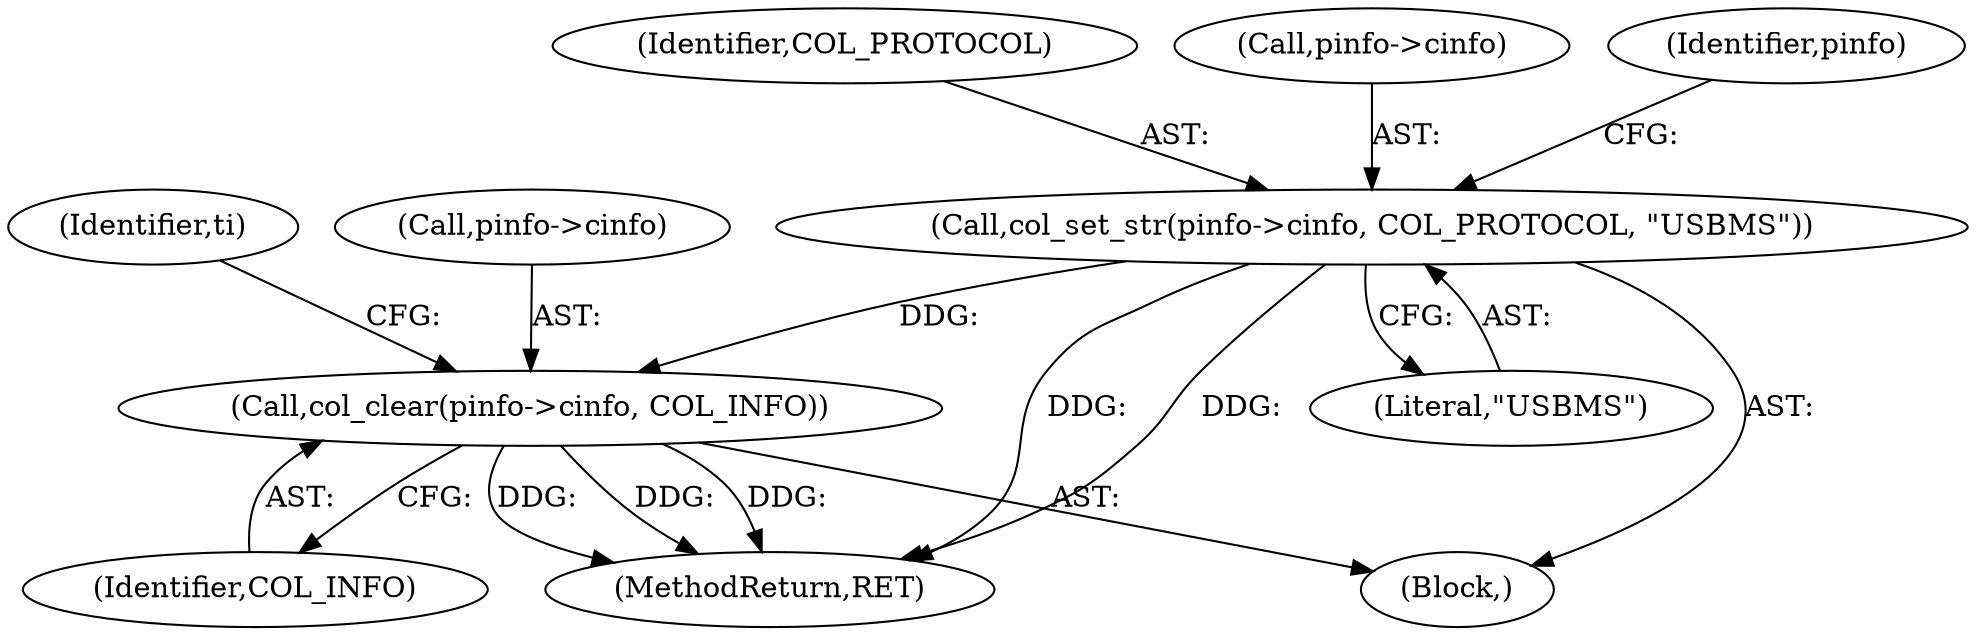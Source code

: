 digraph "0_wireshark_2cb5985bf47bdc8bea78d28483ed224abdd33dc6_1@pointer" {
"1000207" [label="(Call,col_set_str(pinfo->cinfo, COL_PROTOCOL, \"USBMS\"))"];
"1000213" [label="(Call,col_clear(pinfo->cinfo, COL_INFO))"];
"1000125" [label="(Block,)"];
"1000219" [label="(Identifier,ti)"];
"1000217" [label="(Identifier,COL_INFO)"];
"1000207" [label="(Call,col_set_str(pinfo->cinfo, COL_PROTOCOL, \"USBMS\"))"];
"1000211" [label="(Identifier,COL_PROTOCOL)"];
"1000214" [label="(Call,pinfo->cinfo)"];
"1000213" [label="(Call,col_clear(pinfo->cinfo, COL_INFO))"];
"1000208" [label="(Call,pinfo->cinfo)"];
"1000212" [label="(Literal,\"USBMS\")"];
"1000692" [label="(MethodReturn,RET)"];
"1000215" [label="(Identifier,pinfo)"];
"1000207" -> "1000125"  [label="AST: "];
"1000207" -> "1000212"  [label="CFG: "];
"1000208" -> "1000207"  [label="AST: "];
"1000211" -> "1000207"  [label="AST: "];
"1000212" -> "1000207"  [label="AST: "];
"1000215" -> "1000207"  [label="CFG: "];
"1000207" -> "1000692"  [label="DDG: "];
"1000207" -> "1000692"  [label="DDG: "];
"1000207" -> "1000213"  [label="DDG: "];
"1000213" -> "1000125"  [label="AST: "];
"1000213" -> "1000217"  [label="CFG: "];
"1000214" -> "1000213"  [label="AST: "];
"1000217" -> "1000213"  [label="AST: "];
"1000219" -> "1000213"  [label="CFG: "];
"1000213" -> "1000692"  [label="DDG: "];
"1000213" -> "1000692"  [label="DDG: "];
"1000213" -> "1000692"  [label="DDG: "];
}
